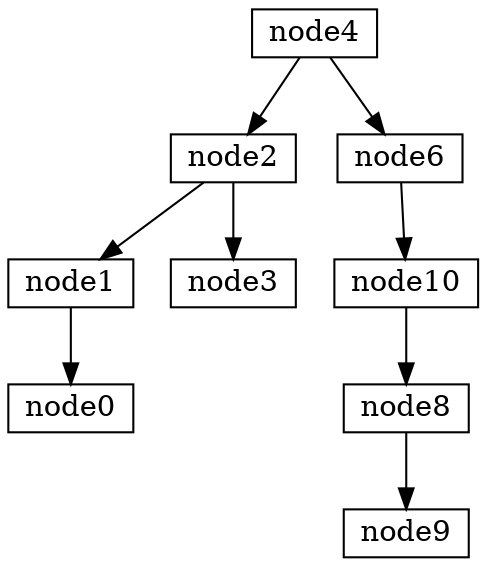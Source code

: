 digraph G {
rankdir = TB; 
node [shape=record, width=.1, height=.1]; 
node4->node2; 
node2->node1; 
node1->node0; 
node2->node3; 
node4->node6; 
node6->node10; 
node10->node8; 
node8->node9; 
}